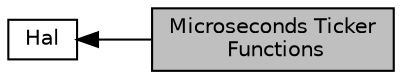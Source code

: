 digraph "Microseconds Ticker Functions"
{
  edge [fontname="Helvetica",fontsize="10",labelfontname="Helvetica",labelfontsize="10"];
  node [fontname="Helvetica",fontsize="10",shape=box];
  rankdir=LR;
  Node2 [label="Hal",height=0.2,width=0.4,color="black", fillcolor="white", style="filled",URL="$group__hal.html",tooltip=" "];
  Node1 [label="Microseconds Ticker\l Functions",height=0.2,width=0.4,color="black", fillcolor="grey75", style="filled", fontcolor="black",tooltip=" "];
  Node2->Node1 [shape=plaintext, dir="back", style="solid"];
}
